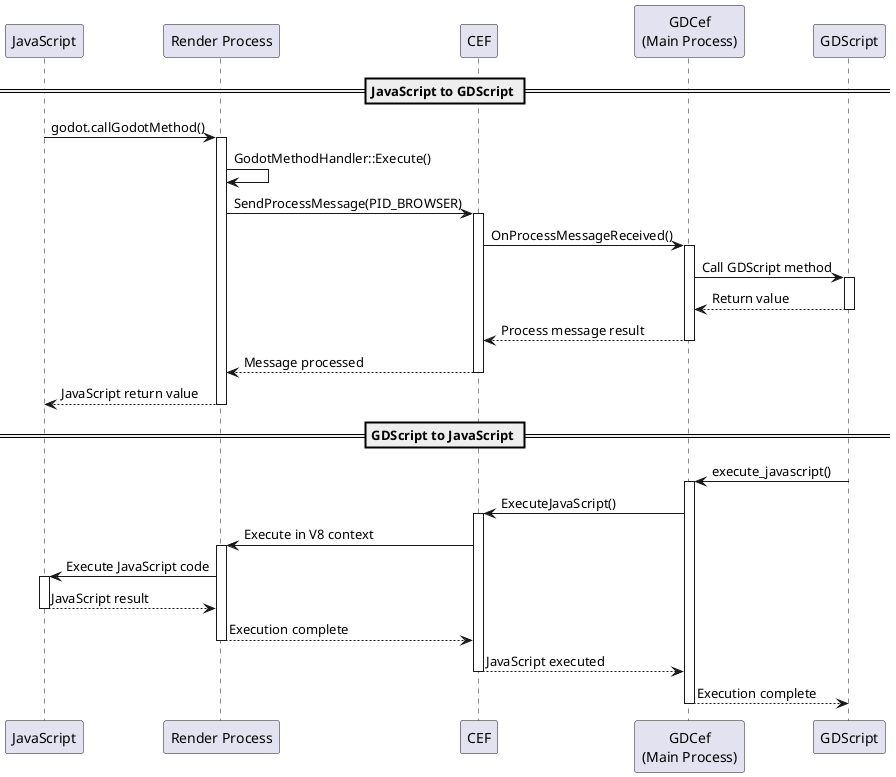 @startuml

participant "JavaScript" as JS
participant "Render Process" as RP
participant "CEF" as CEF
participant "GDCef\n(Main Process)" as MP
participant "GDScript" as GD

== JavaScript to GDScript ==

JS -> RP : godot.callGodotMethod()
activate RP

RP -> RP : GodotMethodHandler::Execute()
RP -> CEF : SendProcessMessage(PID_BROWSER)
activate CEF

CEF -> MP : OnProcessMessageReceived()
activate MP

MP -> GD : Call GDScript method
activate GD
GD --> MP : Return value
deactivate GD

MP --> CEF : Process message result
deactivate MP

CEF --> RP : Message processed
deactivate CEF

RP --> JS : JavaScript return value
deactivate RP

== GDScript to JavaScript ==

GD -> MP : execute_javascript()
activate MP

MP -> CEF : ExecuteJavaScript()
activate CEF

CEF -> RP : Execute in V8 context
activate RP

RP -> JS : Execute JavaScript code
activate JS
JS --> RP : JavaScript result
deactivate JS

RP --> CEF : Execution complete
deactivate RP

CEF --> MP : JavaScript executed
deactivate CEF

MP --> GD : Execution complete
deactivate MP

@enduml
